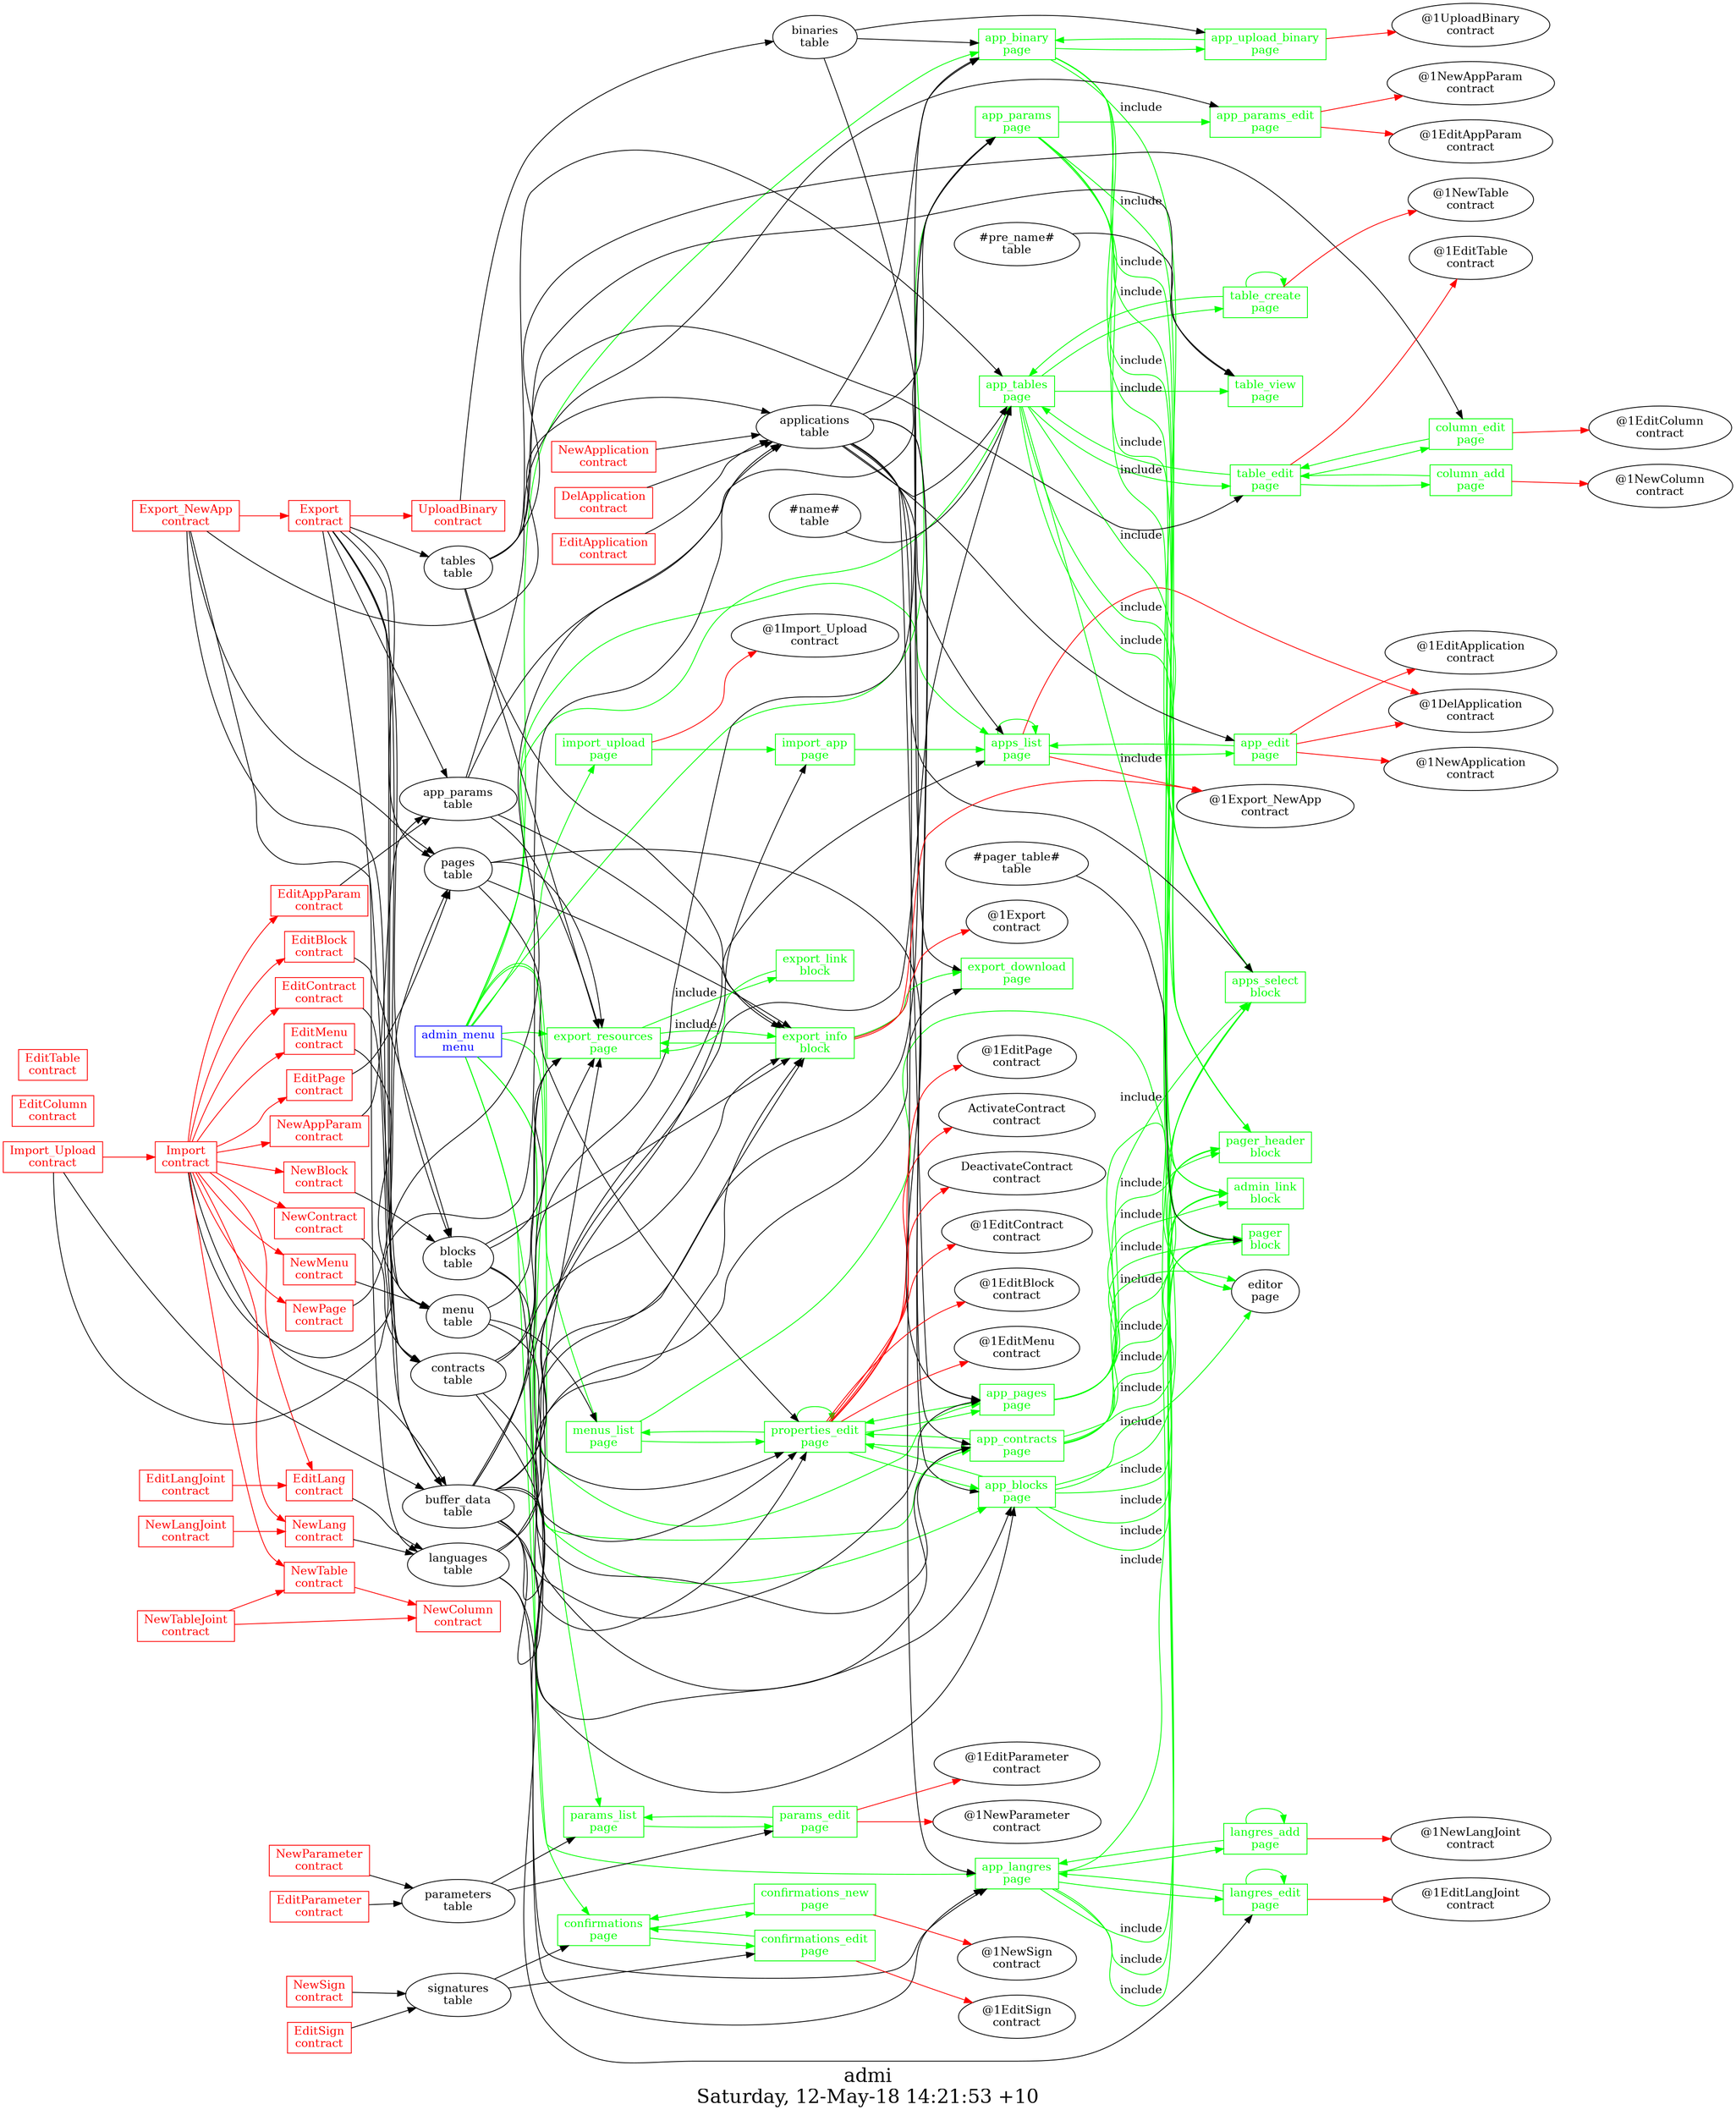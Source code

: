 digraph G {
fontsize="24";
label="admi\nSaturday, 12-May-18 14:21:53 +10";
nojustify=true;
ordering=out;
rankdir=LR;
size="30";
"admin_menu\nmenu" -> "apps_list\npage"  [ color=green ]
"admin_menu\nmenu" -> "params_list\npage"  [ color=green ]
"admin_menu\nmenu" -> "menus_list\npage"  [ color=green ]
"admin_menu\nmenu" -> "confirmations\npage"  [ color=green ]
"admin_menu\nmenu" -> "import_upload\npage"  [ color=green ]
"admin_menu\nmenu" -> "export_resources\npage"  [ color=green ]
"admin_menu\nmenu" -> "app_pages\npage"  [ color=green ]
"admin_menu\nmenu" -> "app_blocks\npage"  [ color=green ]
"admin_menu\nmenu" -> "app_tables\npage"  [ color=green ]
"admin_menu\nmenu" -> "app_contracts\npage"  [ color=green ]
"admin_menu\nmenu" -> "app_params\npage"  [ color=green ]
"admin_menu\nmenu" -> "app_langres\npage"  [ color=green ]
"admin_menu\nmenu" -> "app_binary\npage"  [ color=green ]
"admin_menu\nmenu" [color=blue, fontcolor=blue, group=menus, shape=record];
"buffer_data\ntable" -> "app_binary\npage"  [ color="" ]
"applications\ntable" -> "app_binary\npage"  [ color="" ]
"binaries\ntable" -> "app_binary\npage"  [ color="" ]
"app_binary\npage" -> "app_upload_binary\npage"  [ color=green ]
"app_binary\npage" -> "apps_select\nblock"  [ color=green, label=include ]
"app_binary\npage" -> "pager_header\nblock"  [ color=green, label=include ]
"app_binary\npage" -> "admin_link\nblock"  [ color=green, label=include ]
"app_binary\npage" -> "pager\nblock"  [ color=green, label=include ]
"app_binary\npage" [color=green, fontcolor=green, group=pages, shape=record];
"buffer_data\ntable" -> "app_blocks\npage"  [ color="" ]
"applications\ntable" -> "app_blocks\npage"  [ color="" ]
"blocks\ntable" -> "app_blocks\npage"  [ color="" ]
"app_blocks\npage" -> "editor\npage"  [ color=green ]
"app_blocks\npage" -> "properties_edit\npage"  [ color=green ]
"app_blocks\npage" -> "apps_select\nblock"  [ color=green, label=include ]
"app_blocks\npage" -> "pager_header\nblock"  [ color=green, label=include ]
"app_blocks\npage" -> "admin_link\nblock"  [ color=green, label=include ]
"app_blocks\npage" -> "pager\nblock"  [ color=green, label=include ]
"app_blocks\npage" [color=green, fontcolor=green, group=pages, shape=record];
"buffer_data\ntable" -> "app_contracts\npage"  [ color="" ]
"applications\ntable" -> "app_contracts\npage"  [ color="" ]
"contracts\ntable" -> "app_contracts\npage"  [ color="" ]
"app_contracts\npage" -> "editor\npage"  [ color=green ]
"app_contracts\npage" -> "properties_edit\npage"  [ color=green ]
"app_contracts\npage" -> "apps_select\nblock"  [ color=green, label=include ]
"app_contracts\npage" -> "pager_header\nblock"  [ color=green, label=include ]
"app_contracts\npage" -> "admin_link\nblock"  [ color=green, label=include ]
"app_contracts\npage" -> "pager\nblock"  [ color=green, label=include ]
"app_contracts\npage" [color=green, fontcolor=green, group=pages, shape=record];
"app_edit\npage" -> "@1EditApplication\ncontract"  [ color=red ]
"app_edit\npage" -> "@1DelApplication\ncontract"  [ color=red ]
"app_edit\npage" -> "@1NewApplication\ncontract"  [ color=red ]
"applications\ntable" -> "app_edit\npage"  [ color="" ]
"app_edit\npage" -> "apps_list\npage"  [ color=green ]
"app_edit\npage" [color=green, fontcolor=green, group=pages, shape=record];
"buffer_data\ntable" -> "app_langres\npage"  [ color="" ]
"applications\ntable" -> "app_langres\npage"  [ color="" ]
"languages\ntable" -> "app_langres\npage"  [ color="" ]
"app_langres\npage" -> "langres_add\npage"  [ color=green ]
"app_langres\npage" -> "langres_edit\npage"  [ color=green ]
"app_langres\npage" -> "apps_select\nblock"  [ color=green, label=include ]
"app_langres\npage" -> "pager_header\nblock"  [ color=green, label=include ]
"app_langres\npage" -> "admin_link\nblock"  [ color=green, label=include ]
"app_langres\npage" -> "pager\nblock"  [ color=green, label=include ]
"app_langres\npage" [color=green, fontcolor=green, group=pages, shape=record];
"buffer_data\ntable" -> "app_pages\npage"  [ color="" ]
"applications\ntable" -> "app_pages\npage"  [ color="" ]
"pages\ntable" -> "app_pages\npage"  [ color="" ]
"app_pages\npage" -> "editor\npage"  [ color=green ]
"app_pages\npage" -> "properties_edit\npage"  [ color=green ]
"app_pages\npage" -> "apps_select\nblock"  [ color=green, label=include ]
"app_pages\npage" -> "pager_header\nblock"  [ color=green, label=include ]
"app_pages\npage" -> "admin_link\nblock"  [ color=green, label=include ]
"app_pages\npage" -> "pager\nblock"  [ color=green, label=include ]
"app_pages\npage" [color=green, fontcolor=green, group=pages, shape=record];
"buffer_data\ntable" -> "app_params\npage"  [ color="" ]
"applications\ntable" -> "app_params\npage"  [ color="" ]
"app_params\ntable" -> "app_params\npage"  [ color="" ]
"app_params\npage" -> "app_params_edit\npage"  [ color=green ]
"app_params\npage" -> "apps_select\nblock"  [ color=green, label=include ]
"app_params\npage" -> "pager_header\nblock"  [ color=green, label=include ]
"app_params\npage" -> "admin_link\nblock"  [ color=green, label=include ]
"app_params\npage" -> "pager\nblock"  [ color=green, label=include ]
"app_params\npage" [color=green, fontcolor=green, group=pages, shape=record];
"app_params_edit\npage" -> "@1NewAppParam\ncontract"  [ color=red ]
"app_params_edit\npage" -> "@1EditAppParam\ncontract"  [ color=red ]
"app_params\ntable" -> "app_params_edit\npage"  [ color="" ]
"app_params_edit\npage" [color=green, fontcolor=green, group=pages, shape=record];
"buffer_data\ntable" -> "app_tables\npage"  [ color="" ]
"applications\ntable" -> "app_tables\npage"  [ color="" ]
"tables\ntable" -> "app_tables\npage"  [ color="" ]
"#name#\ntable" -> "app_tables\npage"  [ color="" ]
"app_tables\npage" -> "table_create\npage"  [ color=green ]
"app_tables\npage" -> "table_view\npage"  [ color=green ]
"app_tables\npage" -> "table_edit\npage"  [ color=green ]
"app_tables\npage" -> "apps_select\nblock"  [ color=green, label=include ]
"app_tables\npage" -> "pager_header\nblock"  [ color=green, label=include ]
"app_tables\npage" -> "admin_link\nblock"  [ color=green, label=include ]
"app_tables\npage" -> "pager\nblock"  [ color=green, label=include ]
"app_tables\npage" [color=green, fontcolor=green, group=pages, shape=record];
"app_upload_binary\npage" -> "@1UploadBinary\ncontract"  [ color=red ]
"binaries\ntable" -> "app_upload_binary\npage"  [ color="" ]
"app_upload_binary\npage" -> "app_binary\npage"  [ color=green ]
"app_upload_binary\npage" [color=green, fontcolor=green, group=pages, shape=record];
"apps_list\npage" -> "@1DelApplication\ncontract"  [ color=red ]
"apps_list\npage" -> "@1Export_NewApp\ncontract"  [ color=red ]
"applications\ntable" -> "apps_list\npage"  [ color="" ]
"buffer_data\ntable" -> "apps_list\npage"  [ color="" ]
"apps_list\npage" -> "apps_list\npage"  [ color=green ]
"apps_list\npage" -> "app_edit\npage"  [ color=green ]
"apps_list\npage" [color=green, fontcolor=green, group=pages, shape=record];
"column_add\npage" -> "@1NewColumn\ncontract"  [ color=red ]
"column_add\npage" -> "table_edit\npage"  [ color=green ]
"column_add\npage" [color=green, fontcolor=green, group=pages, shape=record];
"column_edit\npage" -> "@1EditColumn\ncontract"  [ color=red ]
"tables\ntable" -> "column_edit\npage"  [ color="" ]
"column_edit\npage" -> "table_edit\npage"  [ color=green ]
"column_edit\npage" [color=green, fontcolor=green, group=pages, shape=record];
"signatures\ntable" -> "confirmations\npage"  [ color="" ]
"confirmations\npage" -> "confirmations_new\npage"  [ color=green ]
"confirmations\npage" -> "confirmations_edit\npage"  [ color=green ]
"confirmations\npage" [color=green, fontcolor=green, group=pages, shape=record];
"confirmations_edit\npage" -> "@1EditSign\ncontract"  [ color=red ]
"signatures\ntable" -> "confirmations_edit\npage"  [ color="" ]
"confirmations_edit\npage" -> "confirmations\npage"  [ color=green ]
"confirmations_edit\npage" [color=green, fontcolor=green, group=pages, shape=record];
"confirmations_new\npage" -> "@1NewSign\ncontract"  [ color=red ]
"confirmations_new\npage" -> "confirmations\npage"  [ color=green ]
"confirmations_new\npage" [color=green, fontcolor=green, group=pages, shape=record];
"binaries\ntable" -> "export_download\npage"  [ color="" ]
"buffer_data\ntable" -> "export_download\npage"  [ color="" ]
"export_download\npage" [color=green, fontcolor=green, group=pages, shape=record];
"buffer_data\ntable" -> "export_resources\npage"  [ color="" ]
"pages\ntable" -> "export_resources\npage"  [ color="" ]
"blocks\ntable" -> "export_resources\npage"  [ color="" ]
"menu\ntable" -> "export_resources\npage"  [ color="" ]
"app_params\ntable" -> "export_resources\npage"  [ color="" ]
"languages\ntable" -> "export_resources\npage"  [ color="" ]
"contracts\ntable" -> "export_resources\npage"  [ color="" ]
"tables\ntable" -> "export_resources\npage"  [ color="" ]
"export_resources\npage" -> "export_link\nblock"  [ color=green, label=include ]
"export_resources\npage" -> "export_info\nblock"  [ color=green, label=include ]
"export_resources\npage" [color=green, fontcolor=green, group=pages, shape=record];
"buffer_data\ntable" -> "import_app\npage"  [ color="" ]
"import_app\npage" -> "apps_list\npage"  [ color=green ]
"import_app\npage" [color=green, fontcolor=green, group=pages, shape=record];
"import_upload\npage" -> "@1Import_Upload\ncontract"  [ color=red ]
"import_upload\npage" -> "import_app\npage"  [ color=green ]
"import_upload\npage" [color=green, fontcolor=green, group=pages, shape=record];
"langres_add\npage" -> "@1NewLangJoint\ncontract"  [ color=red ]
"langres_add\npage" -> "langres_add\npage"  [ color=green ]
"langres_add\npage" -> "app_langres\npage"  [ color=green ]
"langres_add\npage" [color=green, fontcolor=green, group=pages, shape=record];
"langres_edit\npage" -> "@1EditLangJoint\ncontract"  [ color=red ]
"languages\ntable" -> "langres_edit\npage"  [ color="" ]
"langres_edit\npage" -> "langres_edit\npage"  [ color=green ]
"langres_edit\npage" -> "app_langres\npage"  [ color=green ]
"langres_edit\npage" [color=green, fontcolor=green, group=pages, shape=record];
"menu\ntable" -> "menus_list\npage"  [ color="" ]
"menus_list\npage" -> "editor\npage"  [ color=green ]
"menus_list\npage" -> "properties_edit\npage"  [ color=green ]
"menus_list\npage" [color=green, fontcolor=green, group=pages, shape=record];
"params_edit\npage" -> "@1EditParameter\ncontract"  [ color=red ]
"params_edit\npage" -> "@1NewParameter\ncontract"  [ color=red ]
"parameters\ntable" -> "params_edit\npage"  [ color="" ]
"params_edit\npage" -> "params_list\npage"  [ color=green ]
"params_edit\npage" [color=green, fontcolor=green, group=pages, shape=record];
"parameters\ntable" -> "params_list\npage"  [ color="" ]
"params_list\npage" -> "params_edit\npage"  [ color=green ]
"params_list\npage" [color=green, fontcolor=green, group=pages, shape=record];
"properties_edit\npage" -> "@1EditPage\ncontract"  [ color=red ]
"properties_edit\npage" -> "ActivateContract\ncontract"  [ color=red ]
"properties_edit\npage" -> "DeactivateContract\ncontract"  [ color=red ]
"properties_edit\npage" -> "@1EditContract\ncontract"  [ color=red ]
"properties_edit\npage" -> "@1EditBlock\ncontract"  [ color=red ]
"properties_edit\npage" -> "@1EditMenu\ncontract"  [ color=red ]
"pages\ntable" -> "properties_edit\npage"  [ color="" ]
"menu\ntable" -> "properties_edit\npage"  [ color="" ]
"contracts\ntable" -> "properties_edit\npage"  [ color="" ]
"blocks\ntable" -> "properties_edit\npage"  [ color="" ]
"properties_edit\npage" -> "app_pages\npage"  [ color=green ]
"properties_edit\npage" -> "app_contracts\npage"  [ color=green ]
"properties_edit\npage" -> "properties_edit\npage"  [ color=green ]
"properties_edit\npage" -> "app_blocks\npage"  [ color=green ]
"properties_edit\npage" -> "menus_list\npage"  [ color=green ]
"properties_edit\npage" [color=green, fontcolor=green, group=pages, shape=record];
"table_create\npage" -> "@1NewTable\ncontract"  [ color=red ]
"table_create\npage" -> "table_create\npage"  [ color=green ]
"table_create\npage" -> "app_tables\npage"  [ color=green ]
"table_create\npage" [color=green, fontcolor=green, group=pages, shape=record];
"table_edit\npage" -> "@1EditTable\ncontract"  [ color=red ]
"tables\ntable" -> "table_edit\npage"  [ color="" ]
"table_edit\npage" -> "column_edit\npage"  [ color=green ]
"table_edit\npage" -> "column_add\npage"  [ color=green ]
"table_edit\npage" -> "app_tables\npage"  [ color=green ]
"table_edit\npage" [color=green, fontcolor=green, group=pages, shape=record];
"tables\ntable" -> "table_view\npage"  [ color="" ]
"#pre_name#\ntable" -> "table_view\npage"  [ color="" ]
"table_view\npage" [color=green, fontcolor=green, group=pages, shape=record];
"admin_link\nblock" [color=green, fontcolor=green, group=blocks, shape=record];
"applications\ntable" -> "apps_select\nblock"  [ color="" ]
"apps_select\nblock" [color=green, fontcolor=green, group=blocks, shape=record];
"export_info\nblock" -> "@1Export_NewApp\ncontract"  [ color=red ]
"export_info\nblock" -> "@1Export\ncontract"  [ color=red ]
"buffer_data\ntable" -> "export_info\nblock"  [ color="" ]
"pages\ntable" -> "export_info\nblock"  [ color="" ]
"blocks\ntable" -> "export_info\nblock"  [ color="" ]
"app_params\ntable" -> "export_info\nblock"  [ color="" ]
"languages\ntable" -> "export_info\nblock"  [ color="" ]
"contracts\ntable" -> "export_info\nblock"  [ color="" ]
"tables\ntable" -> "export_info\nblock"  [ color="" ]
"export_info\nblock" -> "export_resources\npage"  [ color=green ]
"export_info\nblock" -> "export_download\npage"  [ color=green ]
"export_info\nblock" [color=green, fontcolor=green, group=blocks, shape=record];
"export_link\nblock" -> "export_resources\npage"  [ color=green ]
"export_link\nblock" [color=green, fontcolor=green, group=blocks, shape=record];
"#pager_table#\ntable" -> "pager\nblock"  [ color="" ]
"pager\nblock" [color=green, fontcolor=green, group=blocks, shape=record];
"pager_header\nblock" [color=green, fontcolor=green, group=blocks, shape=record];
"DelApplication\ncontract" -> "applications\ntable"  [ color="" ]
"DelApplication\ncontract" [color=red, fontcolor=red, group=contracts, shape=record];
"EditAppParam\ncontract" -> "app_params\ntable"  [ color="" ]
"EditAppParam\ncontract" [color=red, fontcolor=red, group=contracts, shape=record];
"EditApplication\ncontract" -> "applications\ntable"  [ color="" ]
"EditApplication\ncontract" [color=red, fontcolor=red, group=contracts, shape=record];
"EditBlock\ncontract" -> "blocks\ntable"  [ color="" ]
"EditBlock\ncontract" [color=red, fontcolor=red, group=contracts, shape=record];
"EditColumn\ncontract" [color=red, fontcolor=red, group=contracts, shape=record];
"EditContract\ncontract" -> "contracts\ntable"  [ color="" ]
"EditContract\ncontract" [color=red, fontcolor=red, group=contracts, shape=record];
"EditLang\ncontract" -> "languages\ntable"  [ color="" ]
"EditLang\ncontract" [color=red, fontcolor=red, group=contracts, shape=record];
"EditLangJoint\ncontract" -> "EditLang\ncontract"  [ color=red ]
"EditLangJoint\ncontract" [color=red, fontcolor=red, group=contracts, shape=record];
"EditMenu\ncontract" -> "menu\ntable"  [ color="" ]
"EditMenu\ncontract" [color=red, fontcolor=red, group=contracts, shape=record];
"EditPage\ncontract" -> "pages\ntable"  [ color="" ]
"EditPage\ncontract" [color=red, fontcolor=red, group=contracts, shape=record];
"EditParameter\ncontract" -> "parameters\ntable"  [ color="" ]
"EditParameter\ncontract" [color=red, fontcolor=red, group=contracts, shape=record];
"EditSign\ncontract" -> "signatures\ntable"  [ color="" ]
"EditSign\ncontract" [color=red, fontcolor=red, group=contracts, shape=record];
"EditTable\ncontract" [color=red, fontcolor=red, group=contracts, shape=record];
"Export\ncontract" -> "UploadBinary\ncontract"  [ color=red ]
"Export\ncontract" -> "buffer_data\ntable"  [ color="" ]
"Export\ncontract" -> "pages\ntable"  [ color="" ]
"Export\ncontract" -> "menu\ntable"  [ color="" ]
"Export\ncontract" -> "contracts\ntable"  [ color="" ]
"Export\ncontract" -> "blocks\ntable"  [ color="" ]
"Export\ncontract" -> "languages\ntable"  [ color="" ]
"Export\ncontract" -> "app_params\ntable"  [ color="" ]
"Export\ncontract" -> "tables\ntable"  [ color="" ]
"Export\ncontract" [color=red, fontcolor=red, group=contracts, shape=record];
"Export_NewApp\ncontract" -> "Export\ncontract"  [ color=red ]
"Export_NewApp\ncontract" -> "applications\ntable"  [ color="" ]
"Export_NewApp\ncontract" -> "pages\ntable"  [ color="" ]
"Export_NewApp\ncontract" -> "menu\ntable"  [ color="" ]
"Export_NewApp\ncontract" -> "buffer_data\ntable"  [ color="" ]
"Export_NewApp\ncontract" [color=red, fontcolor=red, group=contracts, shape=record];
"Import\ncontract" -> "EditAppParam\ncontract"  [ color=red ]
"Import\ncontract" -> "EditBlock\ncontract"  [ color=red ]
"Import\ncontract" -> "EditContract\ncontract"  [ color=red ]
"Import\ncontract" -> "EditLang\ncontract"  [ color=red ]
"Import\ncontract" -> "EditMenu\ncontract"  [ color=red ]
"Import\ncontract" -> "EditPage\ncontract"  [ color=red ]
"Import\ncontract" -> "NewAppParam\ncontract"  [ color=red ]
"Import\ncontract" -> "NewBlock\ncontract"  [ color=red ]
"Import\ncontract" -> "NewContract\ncontract"  [ color=red ]
"Import\ncontract" -> "NewLang\ncontract"  [ color=red ]
"Import\ncontract" -> "NewMenu\ncontract"  [ color=red ]
"Import\ncontract" -> "NewPage\ncontract"  [ color=red ]
"Import\ncontract" -> "NewTable\ncontract"  [ color=red ]
"Import\ncontract" -> "buffer_data\ntable"  [ color="" ]
"Import\ncontract" -> "applications\ntable"  [ color="" ]
"Import\ncontract" [color=red, fontcolor=red, group=contracts, shape=record];
"Import_Upload\ncontract" -> "Import\ncontract"  [ color=red ]
"Import_Upload\ncontract" -> "buffer_data\ntable"  [ color="" ]
"Import_Upload\ncontract" -> "applications\ntable"  [ color="" ]
"Import_Upload\ncontract" [color=red, fontcolor=red, group=contracts, shape=record];
"NewAppParam\ncontract" -> "app_params\ntable"  [ color="" ]
"NewAppParam\ncontract" [color=red, fontcolor=red, group=contracts, shape=record];
"NewApplication\ncontract" -> "applications\ntable"  [ color="" ]
"NewApplication\ncontract" [color=red, fontcolor=red, group=contracts, shape=record];
"NewBlock\ncontract" -> "blocks\ntable"  [ color="" ]
"NewBlock\ncontract" [color=red, fontcolor=red, group=contracts, shape=record];
"NewColumn\ncontract" [color=red, fontcolor=red, group=contracts, shape=record];
"NewContract\ncontract" -> "contracts\ntable"  [ color="" ]
"NewContract\ncontract" [color=red, fontcolor=red, group=contracts, shape=record];
"NewLang\ncontract" -> "languages\ntable"  [ color="" ]
"NewLang\ncontract" [color=red, fontcolor=red, group=contracts, shape=record];
"NewLangJoint\ncontract" -> "NewLang\ncontract"  [ color=red ]
"NewLangJoint\ncontract" [color=red, fontcolor=red, group=contracts, shape=record];
"NewMenu\ncontract" -> "menu\ntable"  [ color="" ]
"NewMenu\ncontract" [color=red, fontcolor=red, group=contracts, shape=record];
"NewPage\ncontract" -> "pages\ntable"  [ color="" ]
"NewPage\ncontract" [color=red, fontcolor=red, group=contracts, shape=record];
"NewParameter\ncontract" -> "parameters\ntable"  [ color="" ]
"NewParameter\ncontract" [color=red, fontcolor=red, group=contracts, shape=record];
"NewSign\ncontract" -> "signatures\ntable"  [ color="" ]
"NewSign\ncontract" [color=red, fontcolor=red, group=contracts, shape=record];
"NewTable\ncontract" -> "NewColumn\ncontract"  [ color=red ]
"NewTable\ncontract" [color=red, fontcolor=red, group=contracts, shape=record];
"NewTableJoint\ncontract" -> "NewColumn\ncontract"  [ color=red ]
"NewTableJoint\ncontract" -> "NewTable\ncontract"  [ color=red ]
"NewTableJoint\ncontract" [color=red, fontcolor=red, group=contracts, shape=record];
"UploadBinary\ncontract" -> "binaries\ntable"  [ color="" ]
"UploadBinary\ncontract" [color=red, fontcolor=red, group=contracts, shape=record];
"buffer_data\ntable" [color="", fontcolor="", group=tables, shape=""];
}
